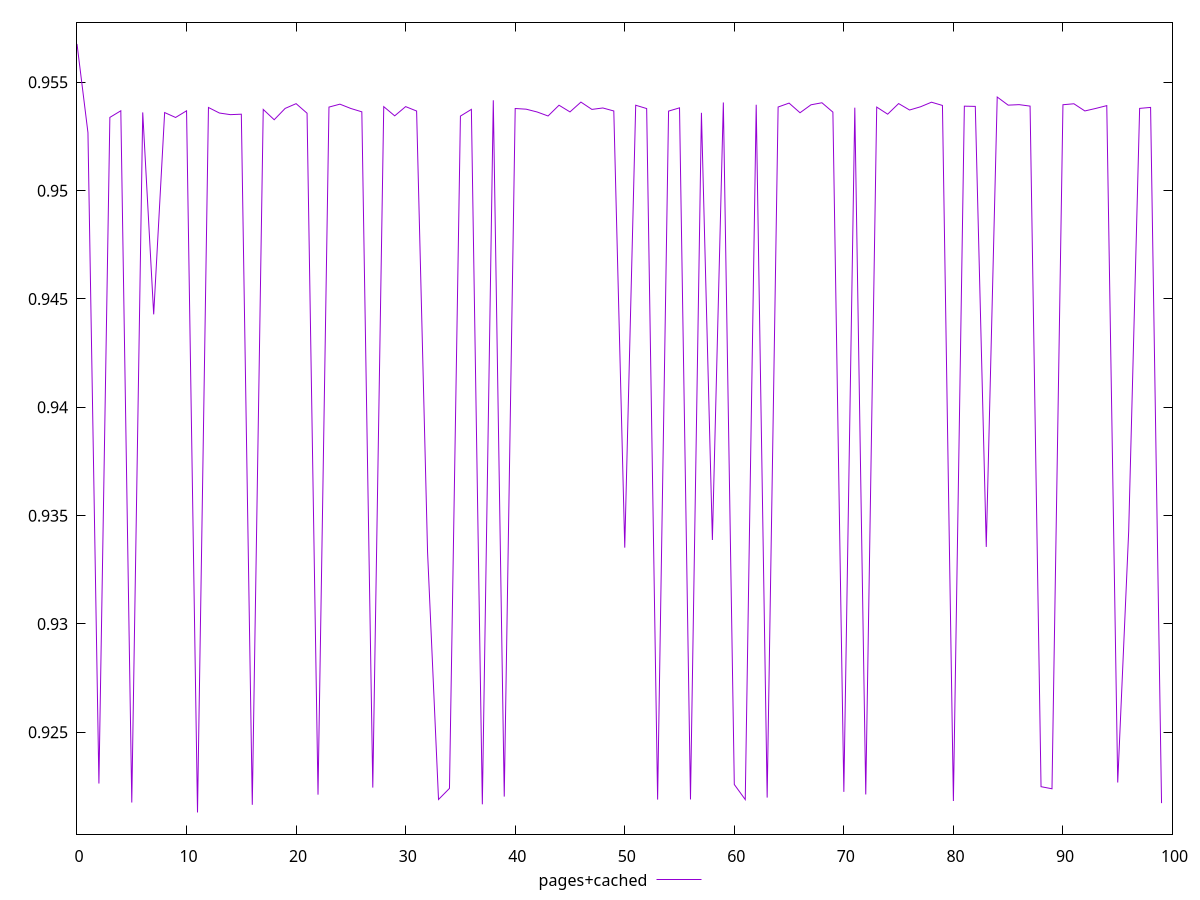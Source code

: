 $_pagesCached <<EOF
0.9567701181098782
0.9526746319615822
0.9226339913711887
0.9533804645446322
0.9536857683993258
0.9217586388320811
0.9536112134052196
0.9442885434932313
0.9536041136251061
0.9533774681550927
0.9536848320798511
0.9212994102952925
0.9538381776320723
0.9535824822087786
0.9535077567602076
0.953528330186576
0.9216534785154227
0.9537488500422543
0.953272568572186
0.9537953325469813
0.9540148890400313
0.9535734810007503
0.9221221426460229
0.9538564674136915
0.9539912516599369
0.9537914873524517
0.9536381538096947
0.9224464176850977
0.9538770411133519
0.9534526248705129
0.9538786171902102
0.9536746137522698
0.9333196635245691
0.921898787869246
0.9224111316768837
0.9534404267035914
0.9537507561916667
0.9216741439160977
0.9541705165867591
0.922032666884805
0.9537911016536029
0.9537601926879169
0.9536305645974401
0.9534462853511225
0.9539427534577888
0.9536339728084755
0.9540870961309129
0.9537496920282007
0.9538156422583224
0.9536772825874162
0.9335228381869228
0.9539422052135078
0.9537887874197584
0.9218933714979525
0.95367094980577
0.9538214724179372
0.921900128133947
0.953591283154801
0.9338764926030244
0.9540695253264229
0.9225908106173553
0.9218947354647882
0.9539662076270112
0.9219846897517883
0.9538598188985722
0.9540403714344207
0.9535950915082478
0.9539622660575976
0.9540562717645418
0.9536242045423943
0.9222497058576872
0.9538282717629941
0.9221296443657636
0.9538563739904076
0.9535297961564657
0.9540189677280579
0.9537216793440335
0.9538706547510446
0.9540819731874528
0.9539321844810605
0.9218283199579904
0.9538993483330922
0.9538883297767144
0.9335562171117189
0.9543204751692187
0.9539462411324291
0.9539691928222178
0.9539019043178762
0.9224898378462452
0.9223928333017862
0.95396522808439
0.9540096097283219
0.9536781487683841
0.9537952857980542
0.9539238775922063
0.9226823504159873
0.9342758187339053
0.9537964311385625
0.9538412729533743
0.9217304003380457
EOF
set key outside below
set terminal pngcairo
set output "report_00006_2020-11-02T20-21-41.718Z/first-contentful-paint/pages+cached//score.png"
set yrange [0.9202994102952925:0.9577701181098782]
plot $_pagesCached title "pages+cached" with line ,